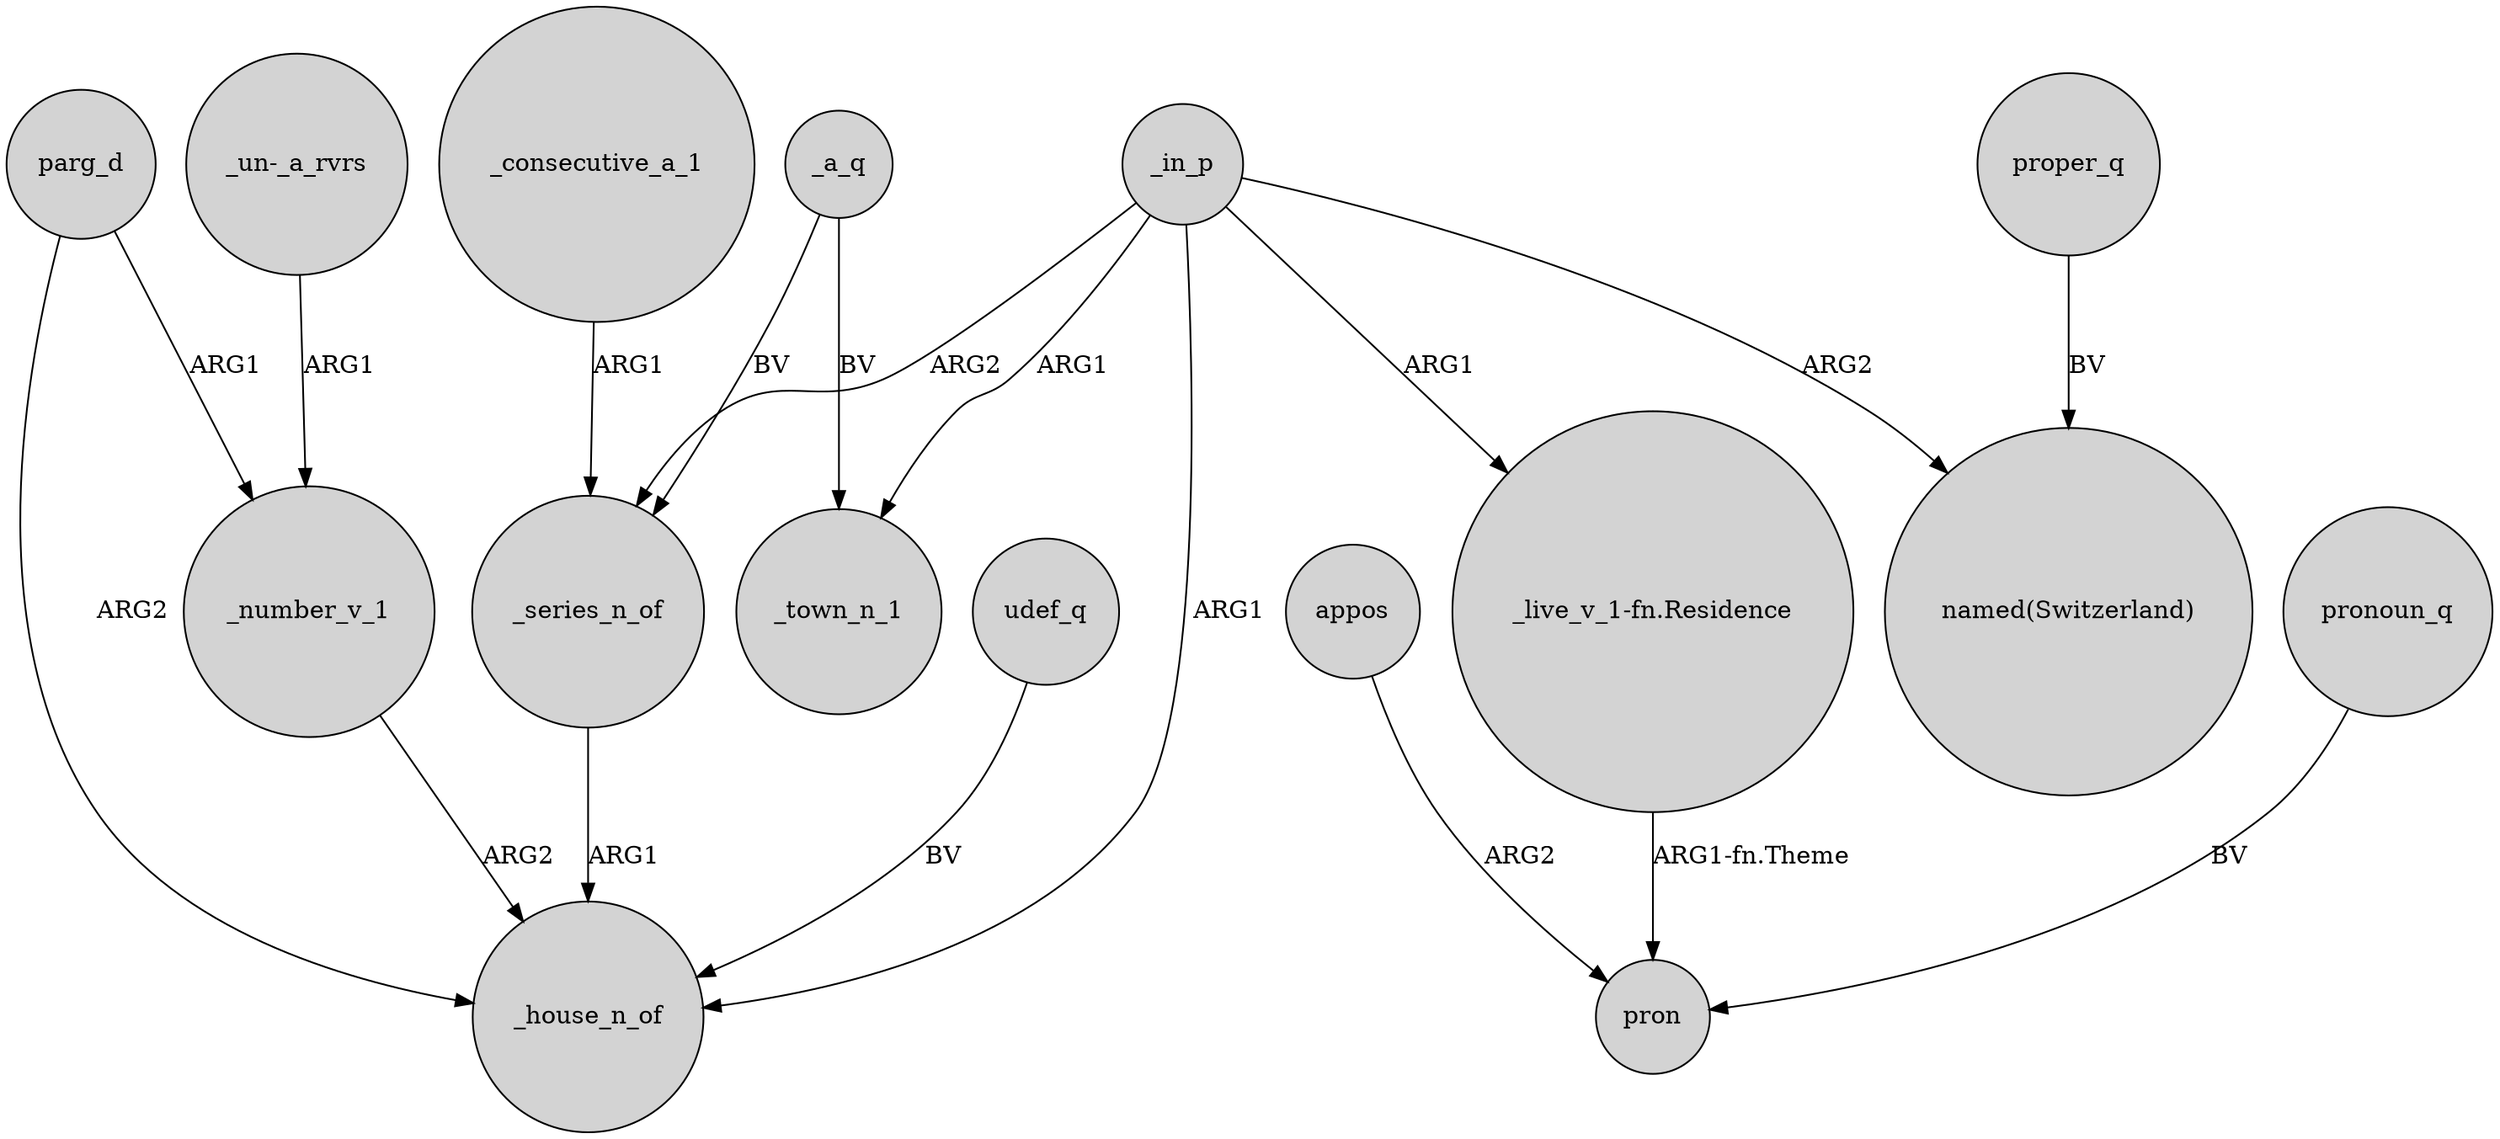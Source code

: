 digraph {
	node [shape=circle style=filled]
	udef_q -> _house_n_of [label=BV]
	_number_v_1 -> _house_n_of [label=ARG2]
	parg_d -> _house_n_of [label=ARG2]
	_consecutive_a_1 -> _series_n_of [label=ARG1]
	_a_q -> _town_n_1 [label=BV]
	"_live_v_1-fn.Residence" -> pron [label="ARG1-fn.Theme"]
	_in_p -> _series_n_of [label=ARG2]
	appos -> pron [label=ARG2]
	_in_p -> "_live_v_1-fn.Residence" [label=ARG1]
	parg_d -> _number_v_1 [label=ARG1]
	_a_q -> _series_n_of [label=BV]
	proper_q -> "named(Switzerland)" [label=BV]
	"_un-_a_rvrs" -> _number_v_1 [label=ARG1]
	_in_p -> "named(Switzerland)" [label=ARG2]
	_series_n_of -> _house_n_of [label=ARG1]
	_in_p -> _house_n_of [label=ARG1]
	_in_p -> _town_n_1 [label=ARG1]
	pronoun_q -> pron [label=BV]
}
